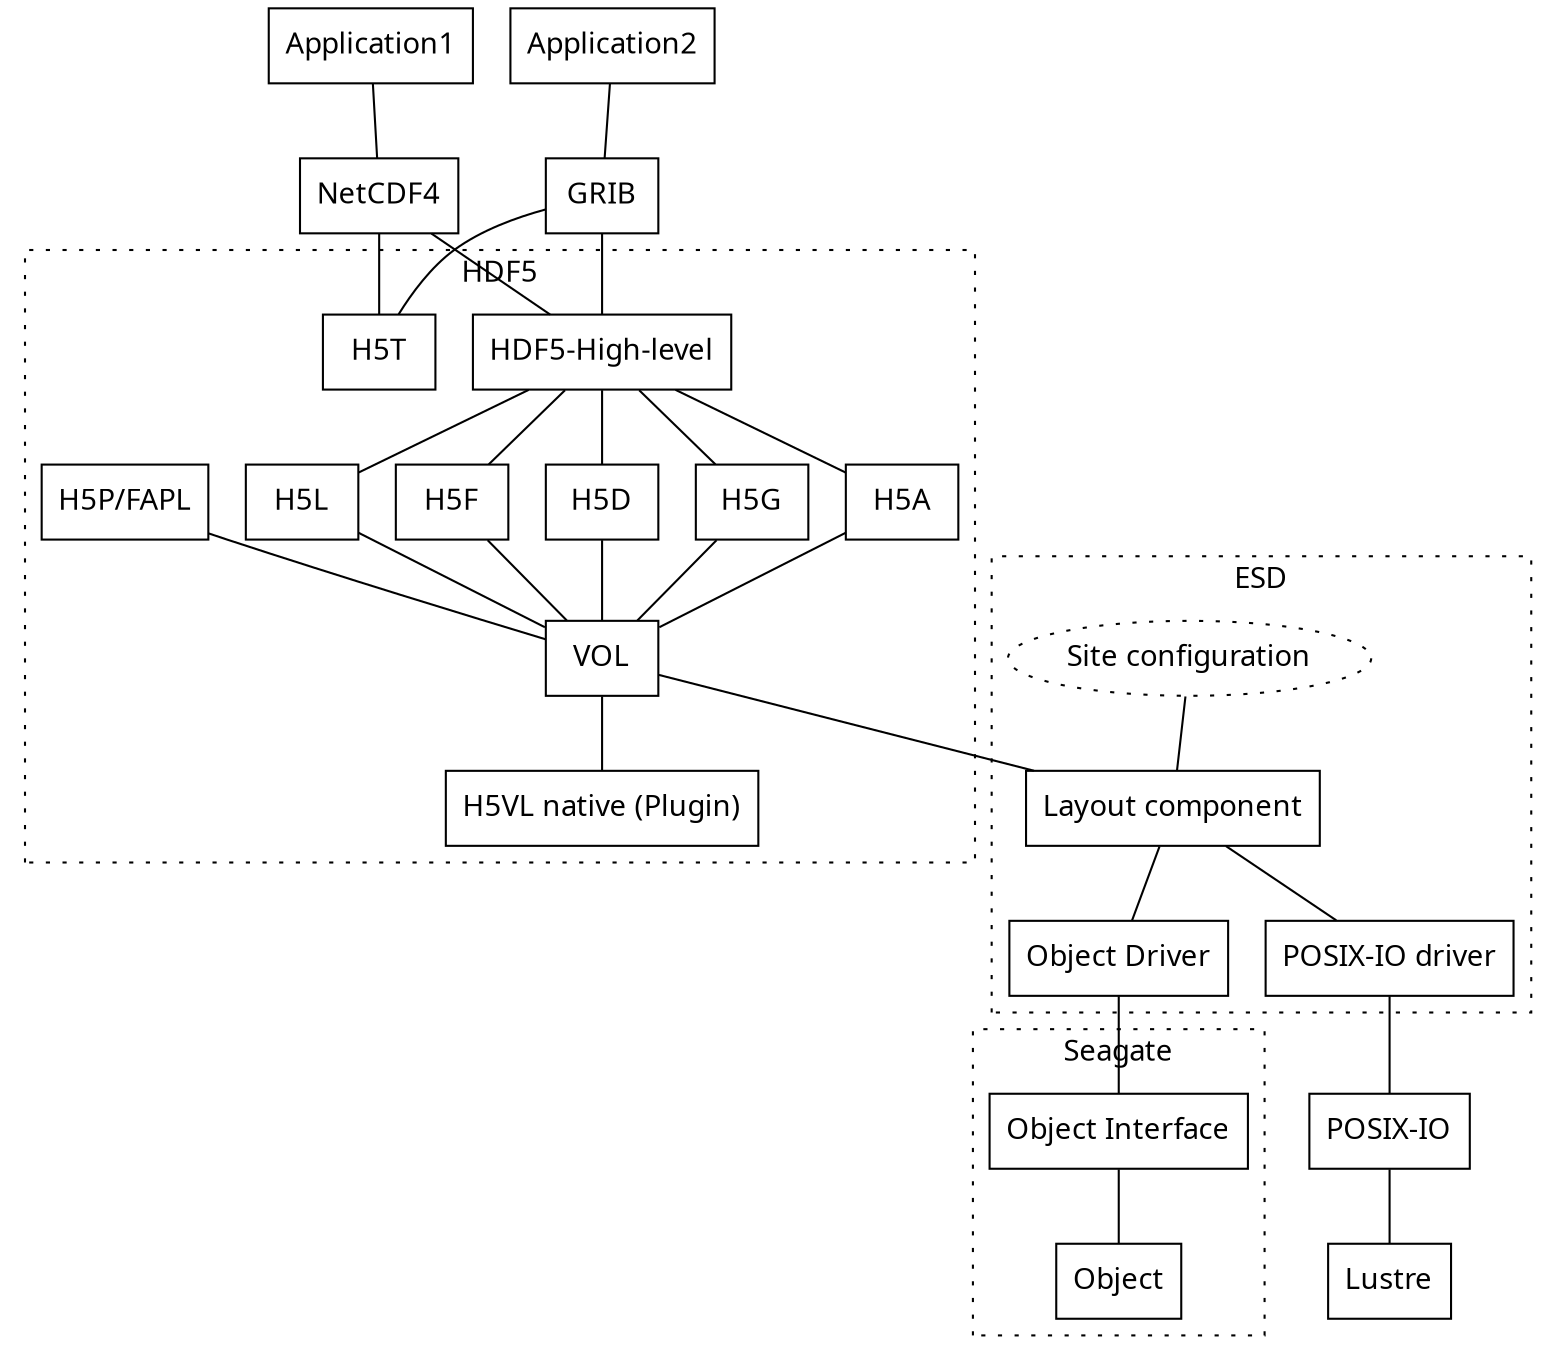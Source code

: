 graph changed {
  graph [fontname = "sans serif"];
  node [fontname = "sans serif", shape=box];
  edge [fontname = "sans serif"];

  Application1 -- NetCDF4 ;

  Application2 -- GRIB;

  GRIB -- "HDF5-High-level";
  GRIB -- "H5T";

  NetCDF4 -- "HDF5-High-level";
  NetCDF4 -- "H5T";

  subgraph cluster {
    graph[style=dotted];

    "H5T";

    VOL; # Which layout to choose: see H5Dlayout.c, do IO in: H5Dio.c ; H5Dread()

    "HDF5-High-level" -- H5F;
    "HDF5-High-level" -- H5D;
    "HDF5-High-level" -- H5G;
    "HDF5-High-level" -- H5A;
    "HDF5-High-level" -- H5L;

    H5F -- VOL;
    H5D -- VOL;
    H5G -- VOL;
    H5A -- VOL;
    H5L -- VOL;

    "H5P/FAPL" -- VOL

    VOL -- "H5VL native (Plugin)"

    label="HDF5";
  }

  subgraph cluster_esd {



    "Layout component";
    "Site configuration" [shape="ellipse",style="dotted"];

    "Site configuration" -- "Layout component";

    VOL -- "Layout component";

    "Layout component" -- "POSIX-IO driver";
    "Object Driver";

    label="ESD";
    graph[style=dotted];
  }


  "POSIX-IO driver" -- "POSIX-IO";

  "POSIX-IO" -- "Lustre";

  subgraph cluster_seagate {
    graph[style=dotted];
    label="Seagate";

    "Object Driver" -- "Object Interface";
    "Object Interface" -- "Object";
  }

  "Layout component" -- "Object Driver";
}
